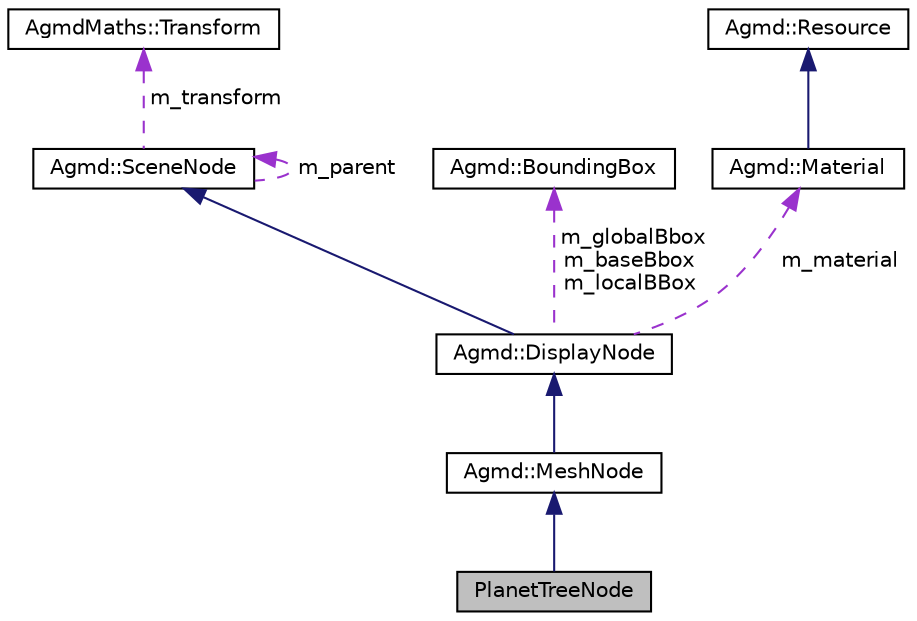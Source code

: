 digraph "PlanetTreeNode"
{
  edge [fontname="Helvetica",fontsize="10",labelfontname="Helvetica",labelfontsize="10"];
  node [fontname="Helvetica",fontsize="10",shape=record];
  Node1 [label="PlanetTreeNode",height=0.2,width=0.4,color="black", fillcolor="grey75", style="filled" fontcolor="black"];
  Node2 -> Node1 [dir="back",color="midnightblue",fontsize="10",style="solid"];
  Node2 [label="Agmd::MeshNode",height=0.2,width=0.4,color="black", fillcolor="white", style="filled",URL="$class_agmd_1_1_mesh_node.html"];
  Node3 -> Node2 [dir="back",color="midnightblue",fontsize="10",style="solid"];
  Node3 [label="Agmd::DisplayNode",height=0.2,width=0.4,color="black", fillcolor="white", style="filled",URL="$class_agmd_1_1_display_node.html"];
  Node4 -> Node3 [dir="back",color="midnightblue",fontsize="10",style="solid"];
  Node4 [label="Agmd::SceneNode",height=0.2,width=0.4,color="black", fillcolor="white", style="filled",URL="$class_agmd_1_1_scene_node.html"];
  Node5 -> Node4 [dir="back",color="darkorchid3",fontsize="10",style="dashed",label=" m_transform" ];
  Node5 [label="AgmdMaths::Transform",height=0.2,width=0.4,color="black", fillcolor="white", style="filled",URL="$class_agmd_maths_1_1_transform.html"];
  Node4 -> Node4 [dir="back",color="darkorchid3",fontsize="10",style="dashed",label=" m_parent" ];
  Node6 -> Node3 [dir="back",color="darkorchid3",fontsize="10",style="dashed",label=" m_globalBbox\nm_baseBbox\nm_localBBox" ];
  Node6 [label="Agmd::BoundingBox",height=0.2,width=0.4,color="black", fillcolor="white", style="filled",URL="$class_agmd_1_1_bounding_box.html"];
  Node7 -> Node3 [dir="back",color="darkorchid3",fontsize="10",style="dashed",label=" m_material" ];
  Node7 [label="Agmd::Material",height=0.2,width=0.4,color="black", fillcolor="white", style="filled",URL="$class_agmd_1_1_material.html"];
  Node8 -> Node7 [dir="back",color="midnightblue",fontsize="10",style="solid"];
  Node8 [label="Agmd::Resource",height=0.2,width=0.4,color="black", fillcolor="white", style="filled",URL="$class_agmd_1_1_resource.html"];
}
